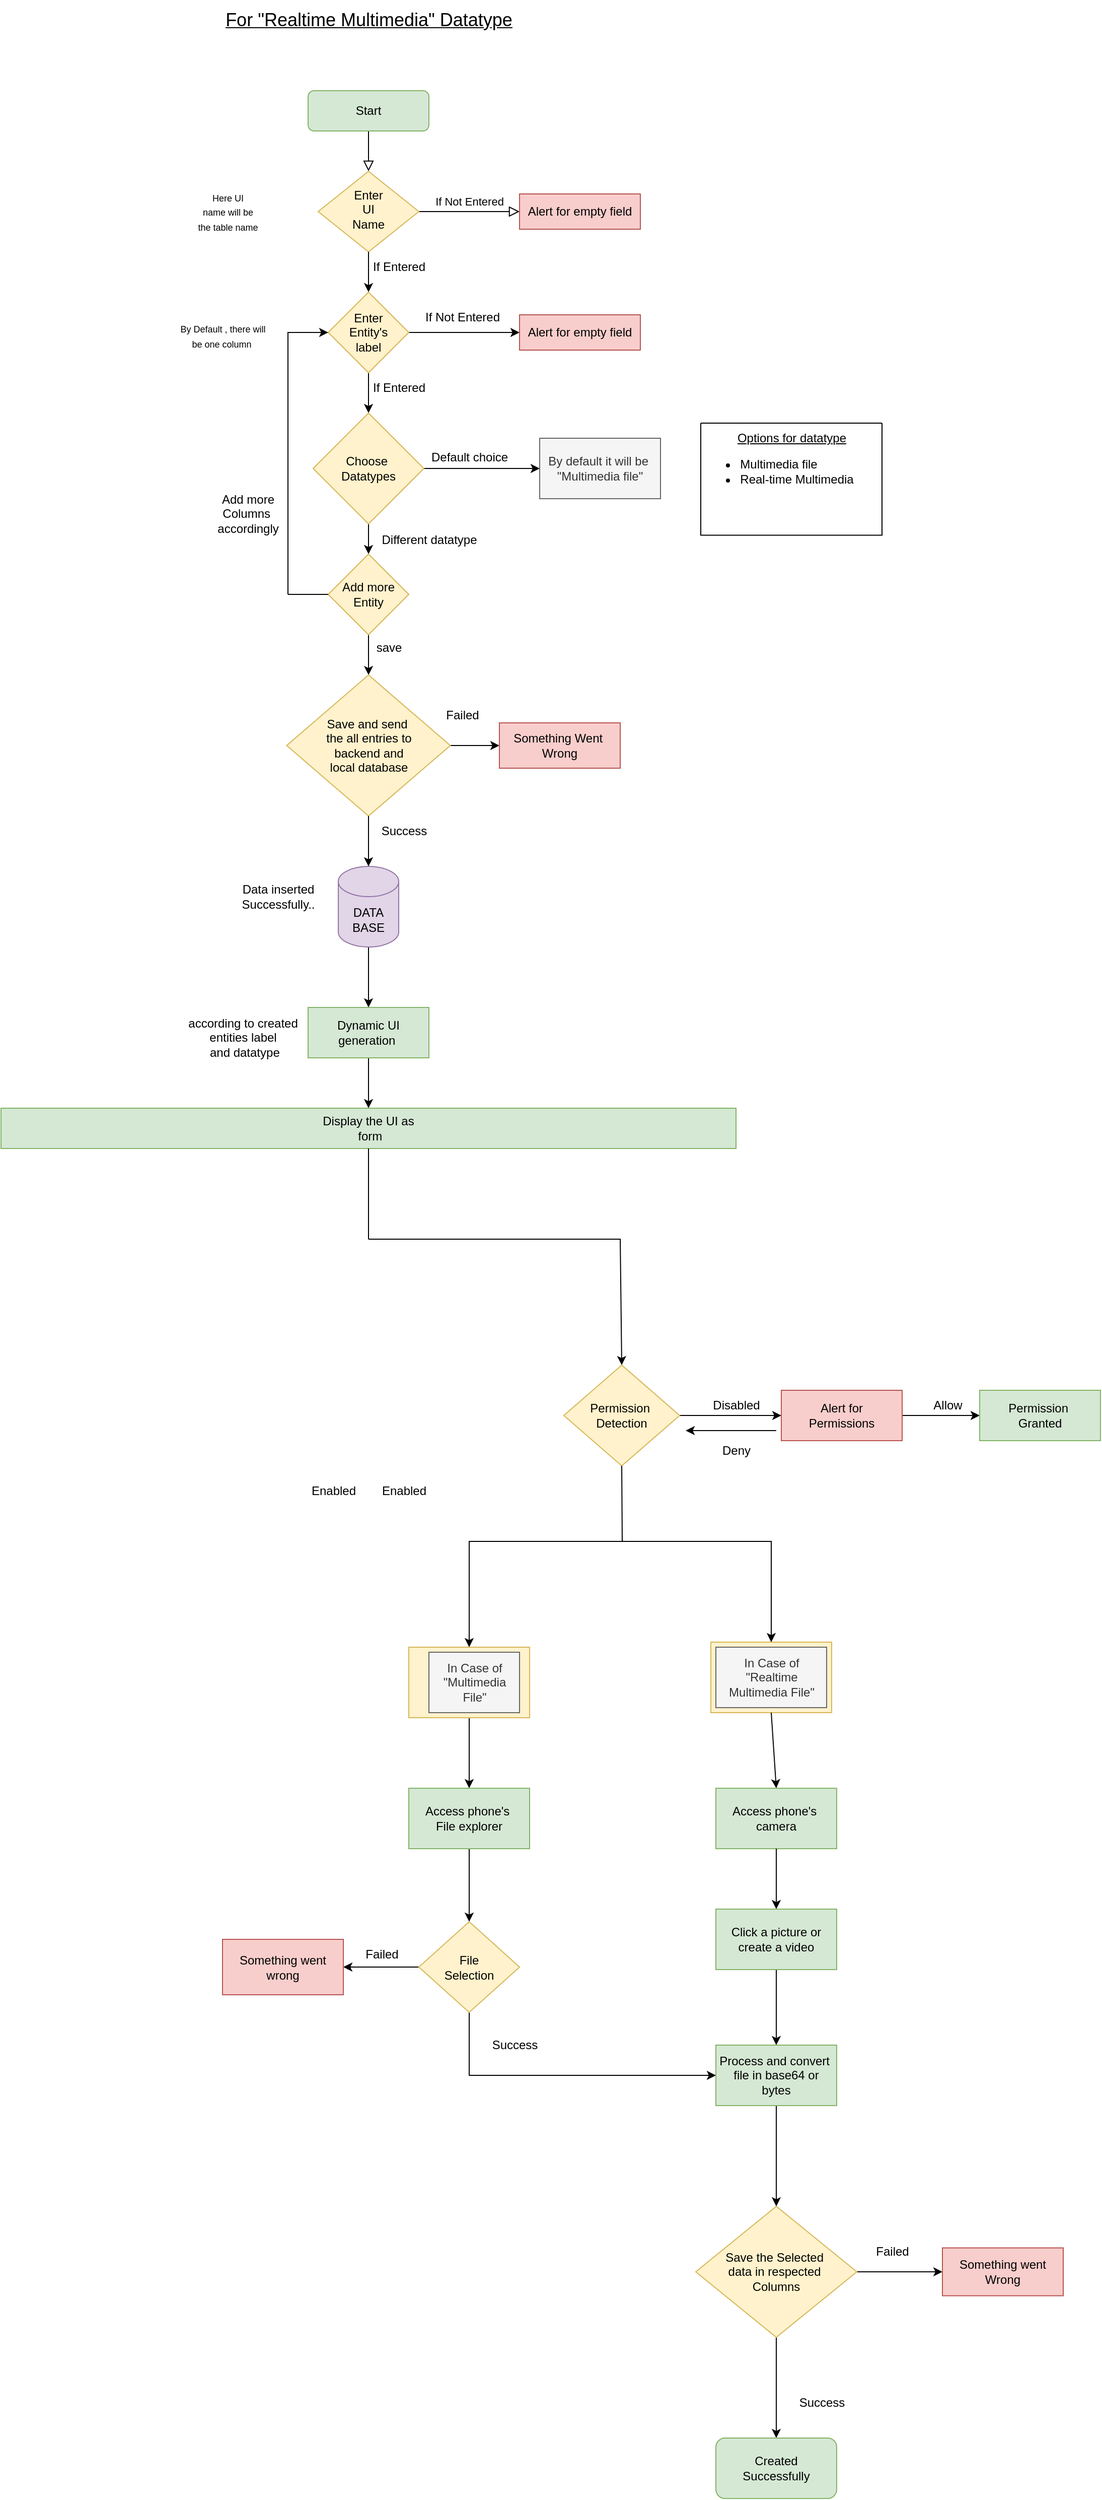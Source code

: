 <mxfile version="21.3.0" type="github">
  <diagram id="C5RBs43oDa-KdzZeNtuy" name="Page-1">
    <mxGraphModel dx="2327" dy="747" grid="1" gridSize="10" guides="1" tooltips="1" connect="1" arrows="1" fold="1" page="1" pageScale="1" pageWidth="827" pageHeight="1169" math="0" shadow="0">
      <root>
        <mxCell id="WIyWlLk6GJQsqaUBKTNV-0" />
        <mxCell id="WIyWlLk6GJQsqaUBKTNV-1" parent="WIyWlLk6GJQsqaUBKTNV-0" />
        <mxCell id="WIyWlLk6GJQsqaUBKTNV-2" value="" style="rounded=0;html=1;jettySize=auto;orthogonalLoop=1;fontSize=11;endArrow=block;endFill=0;endSize=8;strokeWidth=1;shadow=0;labelBackgroundColor=none;edgeStyle=orthogonalEdgeStyle;" parent="WIyWlLk6GJQsqaUBKTNV-1" source="WIyWlLk6GJQsqaUBKTNV-3" target="WIyWlLk6GJQsqaUBKTNV-6" edge="1">
          <mxGeometry relative="1" as="geometry" />
        </mxCell>
        <mxCell id="WIyWlLk6GJQsqaUBKTNV-3" value="Start" style="rounded=1;whiteSpace=wrap;html=1;fontSize=12;glass=0;strokeWidth=1;shadow=0;fillColor=#d5e8d4;strokeColor=#82b366;" parent="WIyWlLk6GJQsqaUBKTNV-1" vertex="1">
          <mxGeometry x="160" y="90" width="120" height="40" as="geometry" />
        </mxCell>
        <mxCell id="WIyWlLk6GJQsqaUBKTNV-5" value="If Not Entered" style="edgeStyle=orthogonalEdgeStyle;rounded=0;html=1;jettySize=auto;orthogonalLoop=1;fontSize=11;endArrow=block;endFill=0;endSize=8;strokeWidth=1;shadow=0;labelBackgroundColor=none;entryX=0;entryY=0.5;entryDx=0;entryDy=0;" parent="WIyWlLk6GJQsqaUBKTNV-1" source="WIyWlLk6GJQsqaUBKTNV-6" target="6czhflSClIlCwqd6-uIO-5" edge="1">
          <mxGeometry y="10" relative="1" as="geometry">
            <mxPoint as="offset" />
            <mxPoint x="370" y="210" as="targetPoint" />
          </mxGeometry>
        </mxCell>
        <mxCell id="WIyWlLk6GJQsqaUBKTNV-6" value="Enter&lt;br&gt;UI&lt;br&gt;Name" style="rhombus;whiteSpace=wrap;html=1;shadow=0;fontFamily=Helvetica;fontSize=12;align=center;strokeWidth=1;spacing=6;spacingTop=-4;fillColor=#fff2cc;strokeColor=#d6b656;" parent="WIyWlLk6GJQsqaUBKTNV-1" vertex="1">
          <mxGeometry x="170" y="170" width="100" height="80" as="geometry" />
        </mxCell>
        <mxCell id="6czhflSClIlCwqd6-uIO-0" value="" style="endArrow=classic;html=1;rounded=0;exitX=0.5;exitY=1;exitDx=0;exitDy=0;entryX=0.5;entryY=0;entryDx=0;entryDy=0;" parent="WIyWlLk6GJQsqaUBKTNV-1" source="WIyWlLk6GJQsqaUBKTNV-6" target="6czhflSClIlCwqd6-uIO-2" edge="1">
          <mxGeometry width="50" height="50" relative="1" as="geometry">
            <mxPoint x="190" y="400" as="sourcePoint" />
            <mxPoint x="220" y="300" as="targetPoint" />
          </mxGeometry>
        </mxCell>
        <mxCell id="6czhflSClIlCwqd6-uIO-1" value="If Entered" style="text;html=1;align=center;verticalAlign=middle;resizable=0;points=[];autosize=1;strokeColor=none;fillColor=none;" parent="WIyWlLk6GJQsqaUBKTNV-1" vertex="1">
          <mxGeometry x="210" y="250" width="80" height="30" as="geometry" />
        </mxCell>
        <mxCell id="6czhflSClIlCwqd6-uIO-4" value="" style="edgeStyle=orthogonalEdgeStyle;rounded=0;orthogonalLoop=1;jettySize=auto;html=1;" parent="WIyWlLk6GJQsqaUBKTNV-1" source="6czhflSClIlCwqd6-uIO-2" target="6czhflSClIlCwqd6-uIO-3" edge="1">
          <mxGeometry relative="1" as="geometry" />
        </mxCell>
        <mxCell id="6czhflSClIlCwqd6-uIO-9" value="" style="edgeStyle=orthogonalEdgeStyle;rounded=0;orthogonalLoop=1;jettySize=auto;html=1;entryX=0.5;entryY=0;entryDx=0;entryDy=0;" parent="WIyWlLk6GJQsqaUBKTNV-1" source="6czhflSClIlCwqd6-uIO-2" target="syk1W0FhU0-OYzwC-ugc-1" edge="1">
          <mxGeometry relative="1" as="geometry">
            <mxPoint x="220" y="430" as="targetPoint" />
          </mxGeometry>
        </mxCell>
        <mxCell id="6czhflSClIlCwqd6-uIO-2" value="Enter &lt;br&gt;Entity&#39;s&lt;br&gt;label" style="rhombus;whiteSpace=wrap;html=1;fillColor=#fff2cc;strokeColor=#d6b656;" parent="WIyWlLk6GJQsqaUBKTNV-1" vertex="1">
          <mxGeometry x="180" y="290" width="80" height="80" as="geometry" />
        </mxCell>
        <mxCell id="6czhflSClIlCwqd6-uIO-3" value="Alert for empty field" style="whiteSpace=wrap;html=1;fillColor=#f8cecc;strokeColor=#b85450;" parent="WIyWlLk6GJQsqaUBKTNV-1" vertex="1">
          <mxGeometry x="370" y="312.5" width="120" height="35" as="geometry" />
        </mxCell>
        <mxCell id="6czhflSClIlCwqd6-uIO-5" value="Alert for empty field" style="rounded=0;whiteSpace=wrap;html=1;fillColor=#f8cecc;strokeColor=#b85450;" parent="WIyWlLk6GJQsqaUBKTNV-1" vertex="1">
          <mxGeometry x="370" y="192.5" width="120" height="35" as="geometry" />
        </mxCell>
        <mxCell id="6czhflSClIlCwqd6-uIO-6" value="If Not Entered" style="text;html=1;align=center;verticalAlign=middle;resizable=0;points=[];autosize=1;strokeColor=none;fillColor=none;" parent="WIyWlLk6GJQsqaUBKTNV-1" vertex="1">
          <mxGeometry x="262.5" y="300" width="100" height="30" as="geometry" />
        </mxCell>
        <mxCell id="6czhflSClIlCwqd6-uIO-7" value="&lt;font style=&quot;font-size: 9px;&quot;&gt;By Default , there will &lt;br&gt;be one column&amp;nbsp;&lt;/font&gt;" style="text;html=1;align=center;verticalAlign=middle;resizable=0;points=[];autosize=1;strokeColor=none;fillColor=none;" parent="WIyWlLk6GJQsqaUBKTNV-1" vertex="1">
          <mxGeometry x="20" y="312.5" width="110" height="40" as="geometry" />
        </mxCell>
        <mxCell id="6czhflSClIlCwqd6-uIO-15" value="" style="edgeStyle=orthogonalEdgeStyle;rounded=0;orthogonalLoop=1;jettySize=auto;html=1;entryX=0.5;entryY=0;entryDx=0;entryDy=0;exitX=0.5;exitY=1;exitDx=0;exitDy=0;" parent="WIyWlLk6GJQsqaUBKTNV-1" source="syk1W0FhU0-OYzwC-ugc-1" target="6czhflSClIlCwqd6-uIO-17" edge="1">
          <mxGeometry relative="1" as="geometry">
            <mxPoint x="220" y="560" as="targetPoint" />
            <mxPoint x="220" y="490" as="sourcePoint" />
          </mxGeometry>
        </mxCell>
        <mxCell id="6czhflSClIlCwqd6-uIO-10" value="If Entered" style="text;html=1;align=center;verticalAlign=middle;resizable=0;points=[];autosize=1;strokeColor=none;fillColor=none;" parent="WIyWlLk6GJQsqaUBKTNV-1" vertex="1">
          <mxGeometry x="210" y="370" width="80" height="30" as="geometry" />
        </mxCell>
        <mxCell id="6czhflSClIlCwqd6-uIO-16" value="Different datatype" style="text;html=1;align=center;verticalAlign=middle;resizable=0;points=[];autosize=1;strokeColor=none;fillColor=none;" parent="WIyWlLk6GJQsqaUBKTNV-1" vertex="1">
          <mxGeometry x="220" y="521.25" width="120" height="30" as="geometry" />
        </mxCell>
        <mxCell id="6czhflSClIlCwqd6-uIO-24" value="" style="edgeStyle=orthogonalEdgeStyle;rounded=0;orthogonalLoop=1;jettySize=auto;html=1;" parent="WIyWlLk6GJQsqaUBKTNV-1" source="6czhflSClIlCwqd6-uIO-17" target="6czhflSClIlCwqd6-uIO-23" edge="1">
          <mxGeometry relative="1" as="geometry" />
        </mxCell>
        <mxCell id="6czhflSClIlCwqd6-uIO-17" value="Add more&lt;br&gt;Entity" style="rhombus;whiteSpace=wrap;html=1;fillColor=#fff2cc;strokeColor=#d6b656;" parent="WIyWlLk6GJQsqaUBKTNV-1" vertex="1">
          <mxGeometry x="180" y="550" width="80" height="80" as="geometry" />
        </mxCell>
        <mxCell id="6czhflSClIlCwqd6-uIO-19" value="" style="endArrow=classic;html=1;rounded=0;entryX=0;entryY=0.5;entryDx=0;entryDy=0;" parent="WIyWlLk6GJQsqaUBKTNV-1" target="6czhflSClIlCwqd6-uIO-2" edge="1">
          <mxGeometry width="50" height="50" relative="1" as="geometry">
            <mxPoint x="140" y="590" as="sourcePoint" />
            <mxPoint x="130" y="480" as="targetPoint" />
            <Array as="points">
              <mxPoint x="140" y="330" />
            </Array>
          </mxGeometry>
        </mxCell>
        <mxCell id="6czhflSClIlCwqd6-uIO-21" value="" style="endArrow=none;html=1;rounded=0;entryX=0;entryY=0.5;entryDx=0;entryDy=0;" parent="WIyWlLk6GJQsqaUBKTNV-1" target="6czhflSClIlCwqd6-uIO-17" edge="1">
          <mxGeometry width="50" height="50" relative="1" as="geometry">
            <mxPoint x="140" y="590" as="sourcePoint" />
            <mxPoint x="330" y="460" as="targetPoint" />
          </mxGeometry>
        </mxCell>
        <mxCell id="6czhflSClIlCwqd6-uIO-22" value="&lt;font style=&quot;font-size: 12px;&quot;&gt;Add more &lt;br&gt;Columns&amp;nbsp;&lt;br&gt;accordingly&lt;/font&gt;" style="text;html=1;align=center;verticalAlign=middle;resizable=0;points=[];autosize=1;strokeColor=none;fillColor=none;" parent="WIyWlLk6GJQsqaUBKTNV-1" vertex="1">
          <mxGeometry x="60" y="480" width="80" height="60" as="geometry" />
        </mxCell>
        <mxCell id="6czhflSClIlCwqd6-uIO-27" value="" style="edgeStyle=orthogonalEdgeStyle;rounded=0;orthogonalLoop=1;jettySize=auto;html=1;" parent="WIyWlLk6GJQsqaUBKTNV-1" source="6czhflSClIlCwqd6-uIO-23" target="6czhflSClIlCwqd6-uIO-26" edge="1">
          <mxGeometry relative="1" as="geometry" />
        </mxCell>
        <mxCell id="6czhflSClIlCwqd6-uIO-23" value="Save and send&amp;nbsp;&lt;br&gt;the all entries to &lt;br&gt;backend and &lt;br&gt;local database" style="rhombus;whiteSpace=wrap;html=1;fillColor=#fff2cc;strokeColor=#d6b656;" parent="WIyWlLk6GJQsqaUBKTNV-1" vertex="1">
          <mxGeometry x="138.75" y="670" width="162.5" height="140" as="geometry" />
        </mxCell>
        <mxCell id="6czhflSClIlCwqd6-uIO-25" value="save" style="text;html=1;align=center;verticalAlign=middle;resizable=0;points=[];autosize=1;strokeColor=none;fillColor=none;" parent="WIyWlLk6GJQsqaUBKTNV-1" vertex="1">
          <mxGeometry x="215" y="628" width="50" height="30" as="geometry" />
        </mxCell>
        <mxCell id="6czhflSClIlCwqd6-uIO-26" value="Something Went&amp;nbsp;&lt;br&gt;Wrong" style="whiteSpace=wrap;html=1;fillColor=#f8cecc;strokeColor=#b85450;" parent="WIyWlLk6GJQsqaUBKTNV-1" vertex="1">
          <mxGeometry x="350" y="717.5" width="120" height="45" as="geometry" />
        </mxCell>
        <mxCell id="6czhflSClIlCwqd6-uIO-28" value="Success" style="text;html=1;align=center;verticalAlign=middle;resizable=0;points=[];autosize=1;strokeColor=none;fillColor=none;" parent="WIyWlLk6GJQsqaUBKTNV-1" vertex="1">
          <mxGeometry x="220" y="810" width="70" height="30" as="geometry" />
        </mxCell>
        <mxCell id="6czhflSClIlCwqd6-uIO-29" value="Failed" style="text;html=1;align=center;verticalAlign=middle;resizable=0;points=[];autosize=1;strokeColor=none;fillColor=none;" parent="WIyWlLk6GJQsqaUBKTNV-1" vertex="1">
          <mxGeometry x="282.5" y="695" width="60" height="30" as="geometry" />
        </mxCell>
        <mxCell id="6czhflSClIlCwqd6-uIO-34" value="" style="edgeStyle=orthogonalEdgeStyle;rounded=0;orthogonalLoop=1;jettySize=auto;html=1;entryX=0.5;entryY=0;entryDx=0;entryDy=0;" parent="WIyWlLk6GJQsqaUBKTNV-1" source="6czhflSClIlCwqd6-uIO-30" target="6czhflSClIlCwqd6-uIO-35" edge="1">
          <mxGeometry relative="1" as="geometry">
            <mxPoint x="220" y="970" as="targetPoint" />
          </mxGeometry>
        </mxCell>
        <mxCell id="6czhflSClIlCwqd6-uIO-30" value="DATA&lt;br&gt;BASE" style="shape=cylinder3;whiteSpace=wrap;html=1;boundedLbl=1;backgroundOutline=1;size=15;fillColor=#e1d5e7;strokeColor=#9673a6;" parent="WIyWlLk6GJQsqaUBKTNV-1" vertex="1">
          <mxGeometry x="190" y="860" width="60" height="80" as="geometry" />
        </mxCell>
        <mxCell id="6czhflSClIlCwqd6-uIO-31" value="" style="endArrow=classic;html=1;rounded=0;exitX=0.5;exitY=1;exitDx=0;exitDy=0;entryX=0.5;entryY=0;entryDx=0;entryDy=0;entryPerimeter=0;" parent="WIyWlLk6GJQsqaUBKTNV-1" source="6czhflSClIlCwqd6-uIO-23" target="6czhflSClIlCwqd6-uIO-30" edge="1">
          <mxGeometry width="50" height="50" relative="1" as="geometry">
            <mxPoint x="140" y="850" as="sourcePoint" />
            <mxPoint x="190" y="800" as="targetPoint" />
          </mxGeometry>
        </mxCell>
        <mxCell id="6czhflSClIlCwqd6-uIO-32" value="Data inserted &lt;br&gt;Successfully.." style="text;html=1;align=center;verticalAlign=middle;resizable=0;points=[];autosize=1;strokeColor=none;fillColor=none;" parent="WIyWlLk6GJQsqaUBKTNV-1" vertex="1">
          <mxGeometry x="80" y="870" width="100" height="40" as="geometry" />
        </mxCell>
        <mxCell id="6czhflSClIlCwqd6-uIO-38" value="" style="edgeStyle=orthogonalEdgeStyle;rounded=0;orthogonalLoop=1;jettySize=auto;html=1;" parent="WIyWlLk6GJQsqaUBKTNV-1" source="6czhflSClIlCwqd6-uIO-35" target="6czhflSClIlCwqd6-uIO-37" edge="1">
          <mxGeometry relative="1" as="geometry" />
        </mxCell>
        <mxCell id="6czhflSClIlCwqd6-uIO-35" value="Dynamic UI generation&amp;nbsp;" style="whiteSpace=wrap;html=1;fillColor=#d5e8d4;strokeColor=#82b366;" parent="WIyWlLk6GJQsqaUBKTNV-1" vertex="1">
          <mxGeometry x="160" y="1000" width="120" height="50" as="geometry" />
        </mxCell>
        <mxCell id="6czhflSClIlCwqd6-uIO-37" value="Display the UI as&lt;br&gt;&amp;nbsp;form" style="whiteSpace=wrap;html=1;fillColor=#d5e8d4;strokeColor=#82b366;" parent="WIyWlLk6GJQsqaUBKTNV-1" vertex="1">
          <mxGeometry x="-145" y="1100" width="730" height="40" as="geometry" />
        </mxCell>
        <mxCell id="6czhflSClIlCwqd6-uIO-47" value="" style="edgeStyle=orthogonalEdgeStyle;rounded=0;orthogonalLoop=1;jettySize=auto;html=1;entryX=0.5;entryY=0;entryDx=0;entryDy=0;exitX=0.5;exitY=1;exitDx=0;exitDy=0;" parent="WIyWlLk6GJQsqaUBKTNV-1" source="syk1W0FhU0-OYzwC-ugc-0" target="2McJ12Uhhy9NZhE6gNwE-32" edge="1">
          <mxGeometry relative="1" as="geometry">
            <mxPoint x="220" y="1845" as="targetPoint" />
            <mxPoint x="220" y="1755" as="sourcePoint" />
          </mxGeometry>
        </mxCell>
        <mxCell id="6czhflSClIlCwqd6-uIO-50" value="" style="edgeStyle=orthogonalEdgeStyle;rounded=0;orthogonalLoop=1;jettySize=auto;html=1;" parent="WIyWlLk6GJQsqaUBKTNV-1" source="6czhflSClIlCwqd6-uIO-46" target="6czhflSClIlCwqd6-uIO-49" edge="1">
          <mxGeometry relative="1" as="geometry" />
        </mxCell>
        <mxCell id="6czhflSClIlCwqd6-uIO-54" value="" style="edgeStyle=orthogonalEdgeStyle;rounded=0;orthogonalLoop=1;jettySize=auto;html=1;entryX=0.5;entryY=0;entryDx=0;entryDy=0;" parent="WIyWlLk6GJQsqaUBKTNV-1" source="6czhflSClIlCwqd6-uIO-46" target="6czhflSClIlCwqd6-uIO-55" edge="1">
          <mxGeometry relative="1" as="geometry">
            <mxPoint x="220" y="1735" as="targetPoint" />
          </mxGeometry>
        </mxCell>
        <mxCell id="6czhflSClIlCwqd6-uIO-46" value="Save the Selected&amp;nbsp;&lt;br&gt;data in respected&amp;nbsp;&lt;br&gt;Columns" style="rhombus;whiteSpace=wrap;html=1;fillColor=#fff2cc;strokeColor=#d6b656;" parent="WIyWlLk6GJQsqaUBKTNV-1" vertex="1">
          <mxGeometry x="545" y="2190" width="160" height="130" as="geometry" />
        </mxCell>
        <mxCell id="6czhflSClIlCwqd6-uIO-49" value="Something went&lt;br&gt;Wrong" style="whiteSpace=wrap;html=1;fillColor=#f8cecc;strokeColor=#b85450;" parent="WIyWlLk6GJQsqaUBKTNV-1" vertex="1">
          <mxGeometry x="790" y="2231.25" width="120" height="47.5" as="geometry" />
        </mxCell>
        <mxCell id="6czhflSClIlCwqd6-uIO-51" value="Success" style="text;html=1;align=center;verticalAlign=middle;resizable=0;points=[];autosize=1;strokeColor=none;fillColor=none;" parent="WIyWlLk6GJQsqaUBKTNV-1" vertex="1">
          <mxGeometry x="635" y="2370" width="70" height="30" as="geometry" />
        </mxCell>
        <mxCell id="6czhflSClIlCwqd6-uIO-52" value="Failed" style="text;html=1;align=center;verticalAlign=middle;resizable=0;points=[];autosize=1;strokeColor=none;fillColor=none;" parent="WIyWlLk6GJQsqaUBKTNV-1" vertex="1">
          <mxGeometry x="710" y="2220" width="60" height="30" as="geometry" />
        </mxCell>
        <mxCell id="6czhflSClIlCwqd6-uIO-55" value="Created &lt;br&gt;Successfully" style="rounded=1;whiteSpace=wrap;html=1;fillColor=#d5e8d4;strokeColor=#82b366;" parent="WIyWlLk6GJQsqaUBKTNV-1" vertex="1">
          <mxGeometry x="565" y="2420" width="120" height="60" as="geometry" />
        </mxCell>
        <mxCell id="FHPSroYYlghWPFj62SoY-0" value="&lt;font style=&quot;font-size: 9px;&quot;&gt;Here UI &lt;br&gt;name will be &lt;br&gt;the table name&lt;/font&gt;" style="text;html=1;align=center;verticalAlign=middle;resizable=0;points=[];autosize=1;strokeColor=none;fillColor=none;" parent="WIyWlLk6GJQsqaUBKTNV-1" vertex="1">
          <mxGeometry x="40" y="180" width="80" height="60" as="geometry" />
        </mxCell>
        <mxCell id="FHPSroYYlghWPFj62SoY-6" value="" style="swimlane;startSize=0;" parent="WIyWlLk6GJQsqaUBKTNV-1" vertex="1">
          <mxGeometry x="550" y="420" width="180" height="111.25" as="geometry">
            <mxRectangle x="540" y="387.5" width="130" height="45" as="alternateBounds" />
          </mxGeometry>
        </mxCell>
        <mxCell id="FHPSroYYlghWPFj62SoY-4" value="&lt;ul&gt;&lt;li style=&quot;text-align: left;&quot;&gt;Multimedia file&lt;/li&gt;&lt;li style=&quot;text-align: left;&quot;&gt;Real-time Multimedia&lt;/li&gt;&lt;/ul&gt;" style="text;html=1;align=center;verticalAlign=middle;resizable=0;points=[];autosize=1;strokeColor=none;fillColor=none;" parent="FHPSroYYlghWPFj62SoY-6" vertex="1">
          <mxGeometry x="-15" y="12.5" width="180" height="70" as="geometry" />
        </mxCell>
        <mxCell id="FHPSroYYlghWPFj62SoY-3" value="&lt;u&gt;Options for datatype&lt;/u&gt;" style="text;html=1;align=center;verticalAlign=middle;resizable=0;points=[];autosize=1;strokeColor=none;fillColor=none;" parent="FHPSroYYlghWPFj62SoY-6" vertex="1">
          <mxGeometry x="25" width="130" height="30" as="geometry" />
        </mxCell>
        <mxCell id="2McJ12Uhhy9NZhE6gNwE-0" value="according to created &lt;br&gt;entities label&lt;br&gt;&amp;nbsp;and datatype" style="text;html=1;align=center;verticalAlign=middle;resizable=0;points=[];autosize=1;strokeColor=none;fillColor=none;" parent="WIyWlLk6GJQsqaUBKTNV-1" vertex="1">
          <mxGeometry x="30" y="1000" width="130" height="60" as="geometry" />
        </mxCell>
        <mxCell id="2McJ12Uhhy9NZhE6gNwE-1" value="&lt;font style=&quot;font-size: 18px;&quot;&gt;&lt;u&gt;For &quot;Realtime Multimedia&quot; Datatype&lt;/u&gt;&lt;/font&gt;" style="text;html=1;align=center;verticalAlign=middle;resizable=0;points=[];autosize=1;strokeColor=none;fillColor=none;" parent="WIyWlLk6GJQsqaUBKTNV-1" vertex="1">
          <mxGeometry x="65" width="310" height="40" as="geometry" />
        </mxCell>
        <mxCell id="2McJ12Uhhy9NZhE6gNwE-17" value="" style="edgeStyle=orthogonalEdgeStyle;rounded=0;orthogonalLoop=1;jettySize=auto;html=1;exitX=1;exitY=0.5;exitDx=0;exitDy=0;" parent="WIyWlLk6GJQsqaUBKTNV-1" source="2McJ12Uhhy9NZhE6gNwE-15" target="2McJ12Uhhy9NZhE6gNwE-16" edge="1">
          <mxGeometry relative="1" as="geometry">
            <mxPoint x="277.5" y="1405" as="sourcePoint" />
          </mxGeometry>
        </mxCell>
        <mxCell id="2McJ12Uhhy9NZhE6gNwE-15" value="Permission&amp;nbsp;&lt;br&gt;Detection" style="rhombus;whiteSpace=wrap;html=1;fillColor=#fff2cc;strokeColor=#d6b656;" parent="WIyWlLk6GJQsqaUBKTNV-1" vertex="1">
          <mxGeometry x="414" y="1355" width="115" height="100" as="geometry" />
        </mxCell>
        <mxCell id="2McJ12Uhhy9NZhE6gNwE-19" value="" style="edgeStyle=orthogonalEdgeStyle;rounded=0;orthogonalLoop=1;jettySize=auto;html=1;" parent="WIyWlLk6GJQsqaUBKTNV-1" source="2McJ12Uhhy9NZhE6gNwE-16" target="2McJ12Uhhy9NZhE6gNwE-18" edge="1">
          <mxGeometry relative="1" as="geometry" />
        </mxCell>
        <mxCell id="2McJ12Uhhy9NZhE6gNwE-16" value="Alert for &lt;br&gt;Permissions" style="whiteSpace=wrap;html=1;fillColor=#f8cecc;strokeColor=#b85450;" parent="WIyWlLk6GJQsqaUBKTNV-1" vertex="1">
          <mxGeometry x="630" y="1380" width="120" height="50" as="geometry" />
        </mxCell>
        <mxCell id="2McJ12Uhhy9NZhE6gNwE-18" value="Permission&amp;nbsp;&lt;br&gt;Granted" style="whiteSpace=wrap;html=1;fillColor=#d5e8d4;strokeColor=#82b366;" parent="WIyWlLk6GJQsqaUBKTNV-1" vertex="1">
          <mxGeometry x="827" y="1380" width="120" height="50" as="geometry" />
        </mxCell>
        <mxCell id="2McJ12Uhhy9NZhE6gNwE-20" value="Disabled" style="text;html=1;align=center;verticalAlign=middle;resizable=0;points=[];autosize=1;strokeColor=none;fillColor=none;" parent="WIyWlLk6GJQsqaUBKTNV-1" vertex="1">
          <mxGeometry x="550" y="1380" width="70" height="30" as="geometry" />
        </mxCell>
        <mxCell id="2McJ12Uhhy9NZhE6gNwE-21" value="Deny" style="text;html=1;align=center;verticalAlign=middle;resizable=0;points=[];autosize=1;strokeColor=none;fillColor=none;" parent="WIyWlLk6GJQsqaUBKTNV-1" vertex="1">
          <mxGeometry x="560" y="1425" width="50" height="30" as="geometry" />
        </mxCell>
        <mxCell id="2McJ12Uhhy9NZhE6gNwE-22" value="" style="endArrow=classic;html=1;rounded=0;" parent="WIyWlLk6GJQsqaUBKTNV-1" edge="1">
          <mxGeometry width="50" height="50" relative="1" as="geometry">
            <mxPoint x="625" y="1420" as="sourcePoint" />
            <mxPoint x="535" y="1420" as="targetPoint" />
          </mxGeometry>
        </mxCell>
        <mxCell id="2McJ12Uhhy9NZhE6gNwE-23" value="Allow" style="text;html=1;align=center;verticalAlign=middle;resizable=0;points=[];autosize=1;strokeColor=none;fillColor=none;" parent="WIyWlLk6GJQsqaUBKTNV-1" vertex="1">
          <mxGeometry x="770" y="1380" width="50" height="30" as="geometry" />
        </mxCell>
        <mxCell id="2McJ12Uhhy9NZhE6gNwE-24" value="Access phone&#39;s&amp;nbsp;&lt;br&gt;camera" style="whiteSpace=wrap;html=1;fillColor=#d5e8d4;strokeColor=#82b366;" parent="WIyWlLk6GJQsqaUBKTNV-1" vertex="1">
          <mxGeometry x="565" y="1775" width="120" height="60" as="geometry" />
        </mxCell>
        <mxCell id="2McJ12Uhhy9NZhE6gNwE-26" value="" style="endArrow=classic;html=1;rounded=0;entryX=0.5;entryY=0;entryDx=0;entryDy=0;exitX=0.5;exitY=1;exitDx=0;exitDy=0;" parent="WIyWlLk6GJQsqaUBKTNV-1" source="2McJ12Uhhy9NZhE6gNwE-24" target="syk1W0FhU0-OYzwC-ugc-0" edge="1">
          <mxGeometry width="50" height="50" relative="1" as="geometry">
            <mxPoint x="90" y="1645" as="sourcePoint" />
            <mxPoint x="220" y="1635" as="targetPoint" />
          </mxGeometry>
        </mxCell>
        <mxCell id="2McJ12Uhhy9NZhE6gNwE-28" value="Enabled" style="text;html=1;align=center;verticalAlign=middle;resizable=0;points=[];autosize=1;strokeColor=none;fillColor=none;" parent="WIyWlLk6GJQsqaUBKTNV-1" vertex="1">
          <mxGeometry x="150" y="1465" width="70" height="30" as="geometry" />
        </mxCell>
        <mxCell id="2McJ12Uhhy9NZhE6gNwE-33" style="edgeStyle=orthogonalEdgeStyle;rounded=0;orthogonalLoop=1;jettySize=auto;html=1;entryX=0.5;entryY=0;entryDx=0;entryDy=0;exitX=0.5;exitY=1;exitDx=0;exitDy=0;" parent="WIyWlLk6GJQsqaUBKTNV-1" source="2McJ12Uhhy9NZhE6gNwE-32" target="6czhflSClIlCwqd6-uIO-46" edge="1">
          <mxGeometry relative="1" as="geometry" />
        </mxCell>
        <mxCell id="2McJ12Uhhy9NZhE6gNwE-32" value="Process and convert&amp;nbsp;&lt;br&gt;file in base64 or &lt;br&gt;bytes" style="rounded=0;whiteSpace=wrap;html=1;fillColor=#d5e8d4;strokeColor=#82b366;" parent="WIyWlLk6GJQsqaUBKTNV-1" vertex="1">
          <mxGeometry x="565" y="2030" width="120" height="60" as="geometry" />
        </mxCell>
        <mxCell id="syk1W0FhU0-OYzwC-ugc-0" value="Click a picture or create a video" style="rounded=0;whiteSpace=wrap;html=1;fillColor=#d5e8d4;strokeColor=#82b366;" vertex="1" parent="WIyWlLk6GJQsqaUBKTNV-1">
          <mxGeometry x="565" y="1895" width="120" height="60" as="geometry" />
        </mxCell>
        <mxCell id="syk1W0FhU0-OYzwC-ugc-4" value="" style="edgeStyle=orthogonalEdgeStyle;rounded=0;orthogonalLoop=1;jettySize=auto;html=1;" edge="1" parent="WIyWlLk6GJQsqaUBKTNV-1" source="syk1W0FhU0-OYzwC-ugc-1" target="syk1W0FhU0-OYzwC-ugc-3">
          <mxGeometry relative="1" as="geometry" />
        </mxCell>
        <mxCell id="syk1W0FhU0-OYzwC-ugc-1" value="Choose&amp;nbsp;&lt;br&gt;Datatypes" style="rhombus;whiteSpace=wrap;html=1;fillColor=#fff2cc;strokeColor=#d6b656;" vertex="1" parent="WIyWlLk6GJQsqaUBKTNV-1">
          <mxGeometry x="165" y="410" width="110" height="110" as="geometry" />
        </mxCell>
        <mxCell id="syk1W0FhU0-OYzwC-ugc-3" value="By default it will be&amp;nbsp;&lt;br&gt;&quot;Multimedia file&quot;" style="whiteSpace=wrap;html=1;fillColor=#f5f5f5;fontColor=#333333;strokeColor=#666666;" vertex="1" parent="WIyWlLk6GJQsqaUBKTNV-1">
          <mxGeometry x="390" y="435" width="120" height="60" as="geometry" />
        </mxCell>
        <mxCell id="syk1W0FhU0-OYzwC-ugc-5" value="Default choice" style="text;html=1;align=center;verticalAlign=middle;resizable=0;points=[];autosize=1;strokeColor=none;fillColor=none;" vertex="1" parent="WIyWlLk6GJQsqaUBKTNV-1">
          <mxGeometry x="270" y="438.75" width="100" height="30" as="geometry" />
        </mxCell>
        <mxCell id="syk1W0FhU0-OYzwC-ugc-6" value="" style="whiteSpace=wrap;html=1;fillColor=#fff2cc;strokeColor=#d6b656;" vertex="1" parent="WIyWlLk6GJQsqaUBKTNV-1">
          <mxGeometry x="560" y="1630" width="120" height="70" as="geometry" />
        </mxCell>
        <mxCell id="syk1W0FhU0-OYzwC-ugc-19" value="" style="edgeStyle=orthogonalEdgeStyle;rounded=0;orthogonalLoop=1;jettySize=auto;html=1;" edge="1" parent="WIyWlLk6GJQsqaUBKTNV-1" source="syk1W0FhU0-OYzwC-ugc-8" target="syk1W0FhU0-OYzwC-ugc-18">
          <mxGeometry relative="1" as="geometry" />
        </mxCell>
        <mxCell id="syk1W0FhU0-OYzwC-ugc-8" value="" style="whiteSpace=wrap;html=1;fillColor=#fff2cc;strokeColor=#d6b656;" vertex="1" parent="WIyWlLk6GJQsqaUBKTNV-1">
          <mxGeometry x="260" y="1635" width="120" height="70" as="geometry" />
        </mxCell>
        <mxCell id="syk1W0FhU0-OYzwC-ugc-10" value="Enabled" style="text;html=1;align=center;verticalAlign=middle;resizable=0;points=[];autosize=1;strokeColor=none;fillColor=none;" vertex="1" parent="WIyWlLk6GJQsqaUBKTNV-1">
          <mxGeometry x="220" y="1465" width="70" height="30" as="geometry" />
        </mxCell>
        <mxCell id="syk1W0FhU0-OYzwC-ugc-12" value="" style="endArrow=none;html=1;rounded=0;entryX=0.5;entryY=1;entryDx=0;entryDy=0;" edge="1" parent="WIyWlLk6GJQsqaUBKTNV-1" target="2McJ12Uhhy9NZhE6gNwE-15">
          <mxGeometry width="50" height="50" relative="1" as="geometry">
            <mxPoint x="472" y="1530" as="sourcePoint" />
            <mxPoint x="220" y="1455" as="targetPoint" />
          </mxGeometry>
        </mxCell>
        <mxCell id="syk1W0FhU0-OYzwC-ugc-13" value="" style="endArrow=classic;startArrow=classic;html=1;rounded=0;entryX=0.5;entryY=0;entryDx=0;entryDy=0;exitX=0.5;exitY=0;exitDx=0;exitDy=0;" edge="1" parent="WIyWlLk6GJQsqaUBKTNV-1" source="syk1W0FhU0-OYzwC-ugc-8" target="syk1W0FhU0-OYzwC-ugc-6">
          <mxGeometry width="50" height="50" relative="1" as="geometry">
            <mxPoint x="340" y="1630" as="sourcePoint" />
            <mxPoint x="290" y="1485" as="targetPoint" />
            <Array as="points">
              <mxPoint x="320" y="1530" />
              <mxPoint x="470" y="1530" />
              <mxPoint x="620" y="1530" />
            </Array>
          </mxGeometry>
        </mxCell>
        <mxCell id="syk1W0FhU0-OYzwC-ugc-15" value="" style="endArrow=classic;html=1;rounded=0;entryX=0.5;entryY=0;entryDx=0;entryDy=0;exitX=0.5;exitY=1;exitDx=0;exitDy=0;" edge="1" parent="WIyWlLk6GJQsqaUBKTNV-1" source="syk1W0FhU0-OYzwC-ugc-6" target="2McJ12Uhhy9NZhE6gNwE-24">
          <mxGeometry width="50" height="50" relative="1" as="geometry">
            <mxPoint x="240" y="1835" as="sourcePoint" />
            <mxPoint x="290" y="1785" as="targetPoint" />
          </mxGeometry>
        </mxCell>
        <mxCell id="syk1W0FhU0-OYzwC-ugc-16" value="In Case of &lt;br&gt;&quot;Realtime &lt;br&gt;Multimedia File&quot;" style="text;html=1;align=center;verticalAlign=middle;resizable=0;points=[];autosize=1;strokeColor=#666666;fillColor=#f5f5f5;fontColor=#333333;" vertex="1" parent="WIyWlLk6GJQsqaUBKTNV-1">
          <mxGeometry x="565" y="1635" width="110" height="60" as="geometry" />
        </mxCell>
        <mxCell id="syk1W0FhU0-OYzwC-ugc-23" value="" style="edgeStyle=orthogonalEdgeStyle;rounded=0;orthogonalLoop=1;jettySize=auto;html=1;" edge="1" parent="WIyWlLk6GJQsqaUBKTNV-1" source="syk1W0FhU0-OYzwC-ugc-18" target="syk1W0FhU0-OYzwC-ugc-22">
          <mxGeometry relative="1" as="geometry" />
        </mxCell>
        <mxCell id="syk1W0FhU0-OYzwC-ugc-18" value="Access phone&#39;s&amp;nbsp;&lt;br style=&quot;border-color: var(--border-color);&quot;&gt;File explorer" style="whiteSpace=wrap;html=1;fillColor=#d5e8d4;strokeColor=#82b366;" vertex="1" parent="WIyWlLk6GJQsqaUBKTNV-1">
          <mxGeometry x="260" y="1775" width="120" height="60" as="geometry" />
        </mxCell>
        <mxCell id="syk1W0FhU0-OYzwC-ugc-25" value="" style="edgeStyle=orthogonalEdgeStyle;rounded=0;orthogonalLoop=1;jettySize=auto;html=1;" edge="1" parent="WIyWlLk6GJQsqaUBKTNV-1" source="syk1W0FhU0-OYzwC-ugc-22" target="syk1W0FhU0-OYzwC-ugc-24">
          <mxGeometry relative="1" as="geometry" />
        </mxCell>
        <mxCell id="syk1W0FhU0-OYzwC-ugc-28" style="edgeStyle=orthogonalEdgeStyle;rounded=0;orthogonalLoop=1;jettySize=auto;html=1;entryX=0;entryY=0.5;entryDx=0;entryDy=0;" edge="1" parent="WIyWlLk6GJQsqaUBKTNV-1" source="syk1W0FhU0-OYzwC-ugc-22" target="2McJ12Uhhy9NZhE6gNwE-32">
          <mxGeometry relative="1" as="geometry">
            <mxPoint x="70" y="1965" as="targetPoint" />
            <Array as="points">
              <mxPoint x="320" y="2060" />
            </Array>
          </mxGeometry>
        </mxCell>
        <mxCell id="syk1W0FhU0-OYzwC-ugc-22" value="File &lt;br&gt;Selection" style="rhombus;whiteSpace=wrap;html=1;fillColor=#fff2cc;strokeColor=#d6b656;" vertex="1" parent="WIyWlLk6GJQsqaUBKTNV-1">
          <mxGeometry x="270" y="1907.5" width="100" height="90" as="geometry" />
        </mxCell>
        <mxCell id="syk1W0FhU0-OYzwC-ugc-24" value="Something went wrong" style="whiteSpace=wrap;html=1;fillColor=#f8cecc;strokeColor=#b85450;" vertex="1" parent="WIyWlLk6GJQsqaUBKTNV-1">
          <mxGeometry x="75" y="1925" width="120" height="55" as="geometry" />
        </mxCell>
        <mxCell id="syk1W0FhU0-OYzwC-ugc-26" value="Failed" style="text;html=1;align=center;verticalAlign=middle;resizable=0;points=[];autosize=1;strokeColor=none;fillColor=none;" vertex="1" parent="WIyWlLk6GJQsqaUBKTNV-1">
          <mxGeometry x="202.5" y="1925" width="60" height="30" as="geometry" />
        </mxCell>
        <mxCell id="syk1W0FhU0-OYzwC-ugc-29" value="Success" style="text;html=1;align=center;verticalAlign=middle;resizable=0;points=[];autosize=1;strokeColor=none;fillColor=none;" vertex="1" parent="WIyWlLk6GJQsqaUBKTNV-1">
          <mxGeometry x="330" y="2015" width="70" height="30" as="geometry" />
        </mxCell>
        <mxCell id="syk1W0FhU0-OYzwC-ugc-30" value="" style="endArrow=none;html=1;rounded=0;entryX=0.5;entryY=1;entryDx=0;entryDy=0;" edge="1" parent="WIyWlLk6GJQsqaUBKTNV-1" target="6czhflSClIlCwqd6-uIO-37">
          <mxGeometry width="50" height="50" relative="1" as="geometry">
            <mxPoint x="220" y="1230" as="sourcePoint" />
            <mxPoint x="210" y="1230" as="targetPoint" />
          </mxGeometry>
        </mxCell>
        <mxCell id="syk1W0FhU0-OYzwC-ugc-31" value="" style="endArrow=classic;html=1;rounded=0;entryX=0.5;entryY=0;entryDx=0;entryDy=0;" edge="1" parent="WIyWlLk6GJQsqaUBKTNV-1" target="2McJ12Uhhy9NZhE6gNwE-15">
          <mxGeometry width="50" height="50" relative="1" as="geometry">
            <mxPoint x="220" y="1230" as="sourcePoint" />
            <mxPoint x="290" y="1340" as="targetPoint" />
            <Array as="points">
              <mxPoint x="470" y="1230" />
            </Array>
          </mxGeometry>
        </mxCell>
        <mxCell id="syk1W0FhU0-OYzwC-ugc-14" value="In Case of &lt;br&gt;&quot;Multimedia &lt;br&gt;File&quot;" style="text;html=1;align=center;verticalAlign=middle;resizable=0;points=[];autosize=1;strokeColor=#666666;fillColor=#f5f5f5;fontColor=#333333;" vertex="1" parent="WIyWlLk6GJQsqaUBKTNV-1">
          <mxGeometry x="280" y="1640" width="90" height="60" as="geometry" />
        </mxCell>
      </root>
    </mxGraphModel>
  </diagram>
</mxfile>
